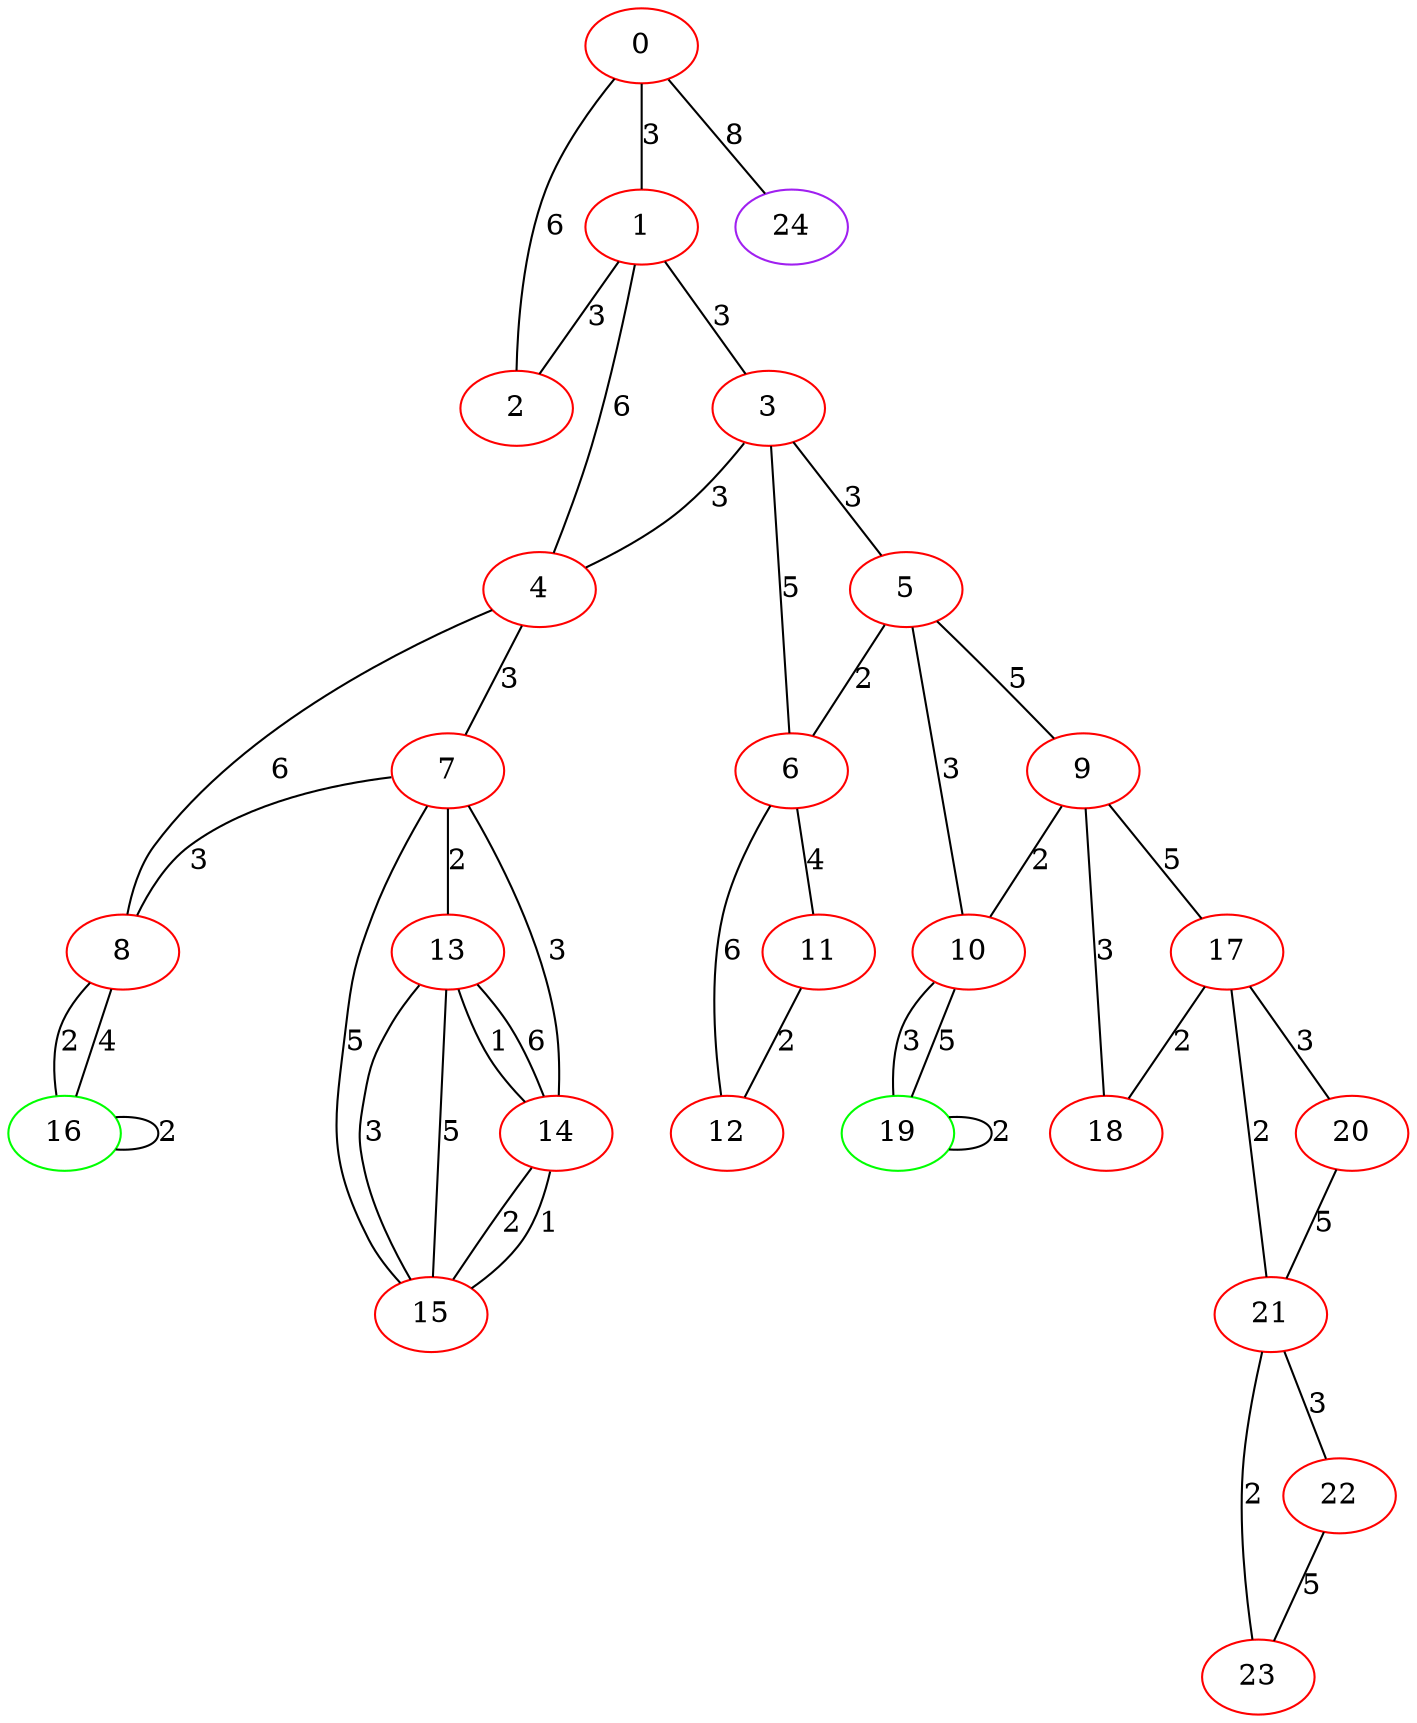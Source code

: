 graph "" {
0 [color=red, weight=1];
1 [color=red, weight=1];
2 [color=red, weight=1];
3 [color=red, weight=1];
4 [color=red, weight=1];
5 [color=red, weight=1];
6 [color=red, weight=1];
7 [color=red, weight=1];
8 [color=red, weight=1];
9 [color=red, weight=1];
10 [color=red, weight=1];
11 [color=red, weight=1];
12 [color=red, weight=1];
13 [color=red, weight=1];
14 [color=red, weight=1];
15 [color=red, weight=1];
16 [color=green, weight=2];
17 [color=red, weight=1];
18 [color=red, weight=1];
19 [color=green, weight=2];
20 [color=red, weight=1];
21 [color=red, weight=1];
22 [color=red, weight=1];
23 [color=red, weight=1];
24 [color=purple, weight=4];
0 -- 24  [key=0, label=8];
0 -- 1  [key=0, label=3];
0 -- 2  [key=0, label=6];
1 -- 2  [key=0, label=3];
1 -- 3  [key=0, label=3];
1 -- 4  [key=0, label=6];
3 -- 4  [key=0, label=3];
3 -- 5  [key=0, label=3];
3 -- 6  [key=0, label=5];
4 -- 8  [key=0, label=6];
4 -- 7  [key=0, label=3];
5 -- 9  [key=0, label=5];
5 -- 10  [key=0, label=3];
5 -- 6  [key=0, label=2];
6 -- 11  [key=0, label=4];
6 -- 12  [key=0, label=6];
7 -- 8  [key=0, label=3];
7 -- 13  [key=0, label=2];
7 -- 14  [key=0, label=3];
7 -- 15  [key=0, label=5];
8 -- 16  [key=0, label=2];
8 -- 16  [key=1, label=4];
9 -- 17  [key=0, label=5];
9 -- 10  [key=0, label=2];
9 -- 18  [key=0, label=3];
10 -- 19  [key=0, label=3];
10 -- 19  [key=1, label=5];
11 -- 12  [key=0, label=2];
13 -- 15  [key=0, label=3];
13 -- 15  [key=1, label=5];
13 -- 14  [key=0, label=1];
13 -- 14  [key=1, label=6];
14 -- 15  [key=0, label=2];
14 -- 15  [key=1, label=1];
16 -- 16  [key=0, label=2];
17 -- 18  [key=0, label=2];
17 -- 20  [key=0, label=3];
17 -- 21  [key=0, label=2];
19 -- 19  [key=0, label=2];
20 -- 21  [key=0, label=5];
21 -- 22  [key=0, label=3];
21 -- 23  [key=0, label=2];
22 -- 23  [key=0, label=5];
}
